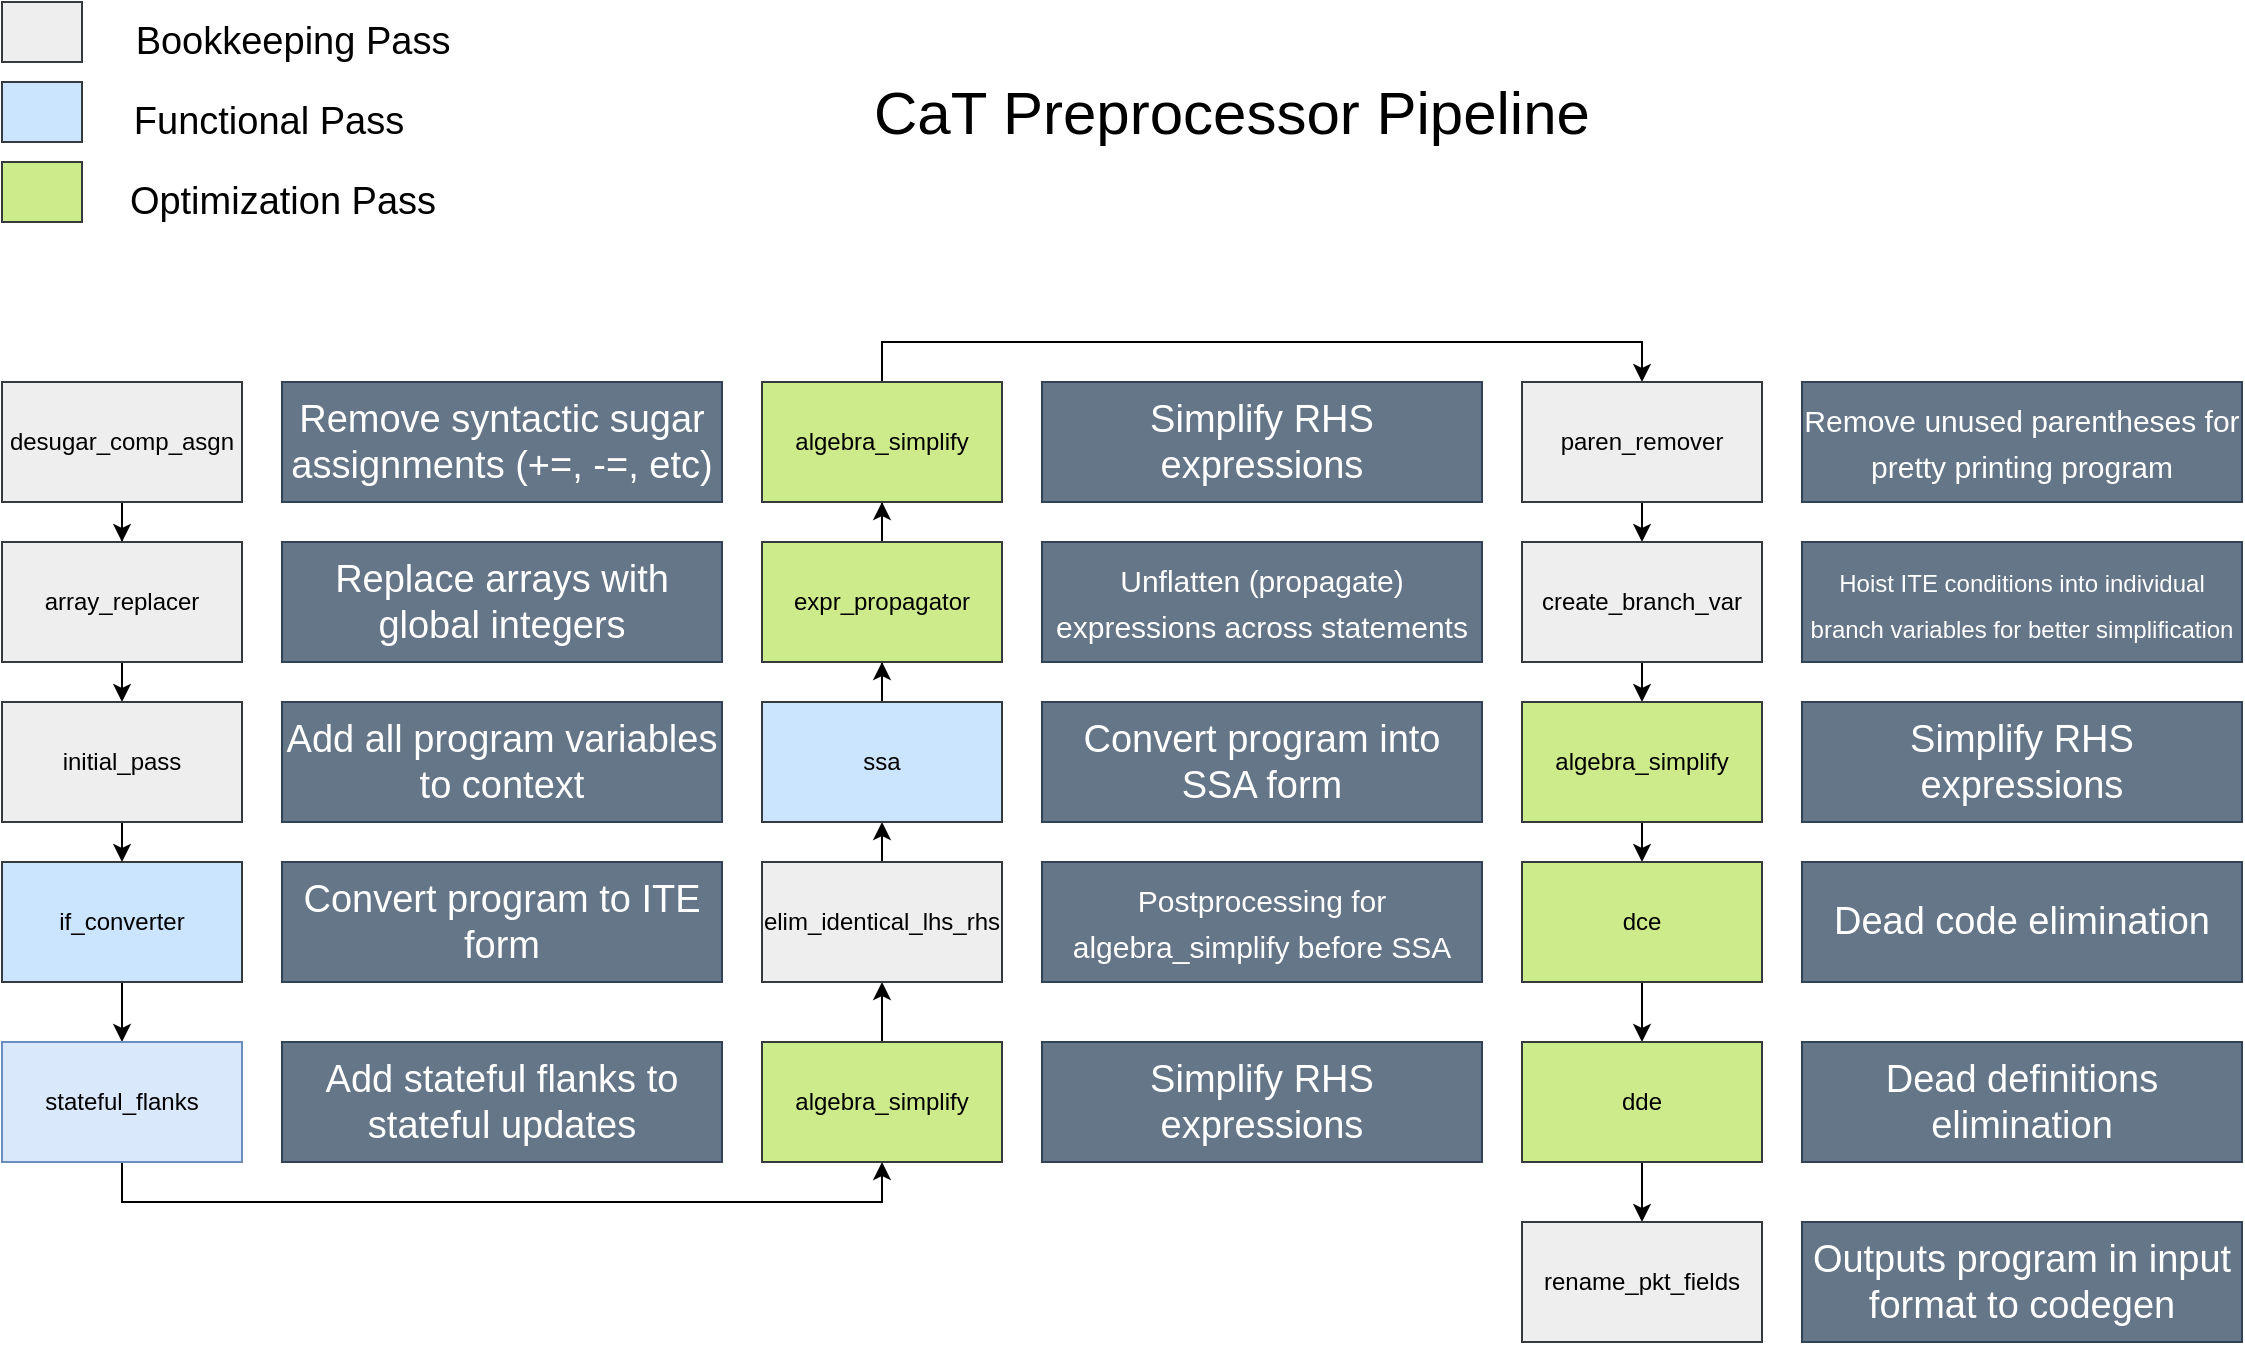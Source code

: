 <mxfile version="19.0.0" type="device"><diagram id="4KBPS0_2W1rbdmoUmvxA" name="Page-1"><mxGraphModel dx="946" dy="1648" grid="1" gridSize="10" guides="1" tooltips="1" connect="1" arrows="1" fold="1" page="1" pageScale="1" pageWidth="850" pageHeight="1100" math="0" shadow="0"><root><mxCell id="0"/><mxCell id="1" parent="0"/><mxCell id="lAB_FV9NqtcVz2_guEnh-5" style="edgeStyle=orthogonalEdgeStyle;rounded=0;orthogonalLoop=1;jettySize=auto;html=1;exitX=0.5;exitY=1;exitDx=0;exitDy=0;" parent="1" source="lAB_FV9NqtcVz2_guEnh-1" target="lAB_FV9NqtcVz2_guEnh-3" edge="1"><mxGeometry relative="1" as="geometry"/></mxCell><mxCell id="lAB_FV9NqtcVz2_guEnh-1" value="if_converter" style="rounded=0;whiteSpace=wrap;html=1;fillColor=#cce5ff;strokeColor=#36393d;" parent="1" vertex="1"><mxGeometry x="40" y="-100" width="120" height="60" as="geometry"/></mxCell><mxCell id="lAB_FV9NqtcVz2_guEnh-23" style="edgeStyle=orthogonalEdgeStyle;rounded=0;orthogonalLoop=1;jettySize=auto;html=1;exitX=0.5;exitY=1;exitDx=0;exitDy=0;entryX=0.5;entryY=1;entryDx=0;entryDy=0;" parent="1" source="lAB_FV9NqtcVz2_guEnh-3" target="lAB_FV9NqtcVz2_guEnh-4" edge="1"><mxGeometry relative="1" as="geometry"/></mxCell><mxCell id="lAB_FV9NqtcVz2_guEnh-3" value="stateful_flanks" style="rounded=0;whiteSpace=wrap;html=1;fillColor=#dae8fc;strokeColor=#6c8ebf;" parent="1" vertex="1"><mxGeometry x="40" y="-10" width="120" height="60" as="geometry"/></mxCell><mxCell id="lAB_FV9NqtcVz2_guEnh-24" style="edgeStyle=orthogonalEdgeStyle;rounded=0;orthogonalLoop=1;jettySize=auto;html=1;exitX=0.5;exitY=0;exitDx=0;exitDy=0;entryX=0.5;entryY=1;entryDx=0;entryDy=0;" parent="1" source="lAB_FV9NqtcVz2_guEnh-4" target="lAB_FV9NqtcVz2_guEnh-8" edge="1"><mxGeometry relative="1" as="geometry"/></mxCell><mxCell id="lAB_FV9NqtcVz2_guEnh-4" value="algebra_simplify" style="rounded=0;whiteSpace=wrap;html=1;fillColor=#cdeb8b;strokeColor=#36393d;" parent="1" vertex="1"><mxGeometry x="420" y="-10" width="120" height="60" as="geometry"/></mxCell><mxCell id="lAB_FV9NqtcVz2_guEnh-30" style="edgeStyle=orthogonalEdgeStyle;rounded=0;orthogonalLoop=1;jettySize=auto;html=1;exitX=0.5;exitY=0;exitDx=0;exitDy=0;entryX=0.5;entryY=1;entryDx=0;entryDy=0;" parent="1" source="lAB_FV9NqtcVz2_guEnh-8" target="lAB_FV9NqtcVz2_guEnh-9" edge="1"><mxGeometry relative="1" as="geometry"/></mxCell><mxCell id="lAB_FV9NqtcVz2_guEnh-8" value="elim_identical_lhs_rhs" style="rounded=0;whiteSpace=wrap;html=1;fillColor=#eeeeee;strokeColor=#36393d;" parent="1" vertex="1"><mxGeometry x="420" y="-100" width="120" height="60" as="geometry"/></mxCell><mxCell id="lAB_FV9NqtcVz2_guEnh-31" style="edgeStyle=orthogonalEdgeStyle;rounded=0;orthogonalLoop=1;jettySize=auto;html=1;exitX=0.5;exitY=0;exitDx=0;exitDy=0;" parent="1" source="lAB_FV9NqtcVz2_guEnh-9" target="lAB_FV9NqtcVz2_guEnh-10" edge="1"><mxGeometry relative="1" as="geometry"/></mxCell><mxCell id="lAB_FV9NqtcVz2_guEnh-9" value="ssa" style="rounded=0;whiteSpace=wrap;html=1;fillColor=#cce5ff;strokeColor=#36393d;" parent="1" vertex="1"><mxGeometry x="420" y="-180" width="120" height="60" as="geometry"/></mxCell><mxCell id="lAB_FV9NqtcVz2_guEnh-32" style="edgeStyle=orthogonalEdgeStyle;rounded=0;orthogonalLoop=1;jettySize=auto;html=1;exitX=0.5;exitY=0;exitDx=0;exitDy=0;" parent="1" source="lAB_FV9NqtcVz2_guEnh-10" target="lAB_FV9NqtcVz2_guEnh-11" edge="1"><mxGeometry relative="1" as="geometry"/></mxCell><mxCell id="lAB_FV9NqtcVz2_guEnh-10" value="expr_propagator" style="rounded=0;whiteSpace=wrap;html=1;fillColor=#cdeb8b;strokeColor=#36393d;" parent="1" vertex="1"><mxGeometry x="420" y="-260" width="120" height="60" as="geometry"/></mxCell><mxCell id="lAB_FV9NqtcVz2_guEnh-33" style="edgeStyle=orthogonalEdgeStyle;rounded=0;orthogonalLoop=1;jettySize=auto;html=1;exitX=0.5;exitY=0;exitDx=0;exitDy=0;entryX=0.5;entryY=0;entryDx=0;entryDy=0;" parent="1" source="lAB_FV9NqtcVz2_guEnh-11" target="lAB_FV9NqtcVz2_guEnh-12" edge="1"><mxGeometry relative="1" as="geometry"/></mxCell><mxCell id="lAB_FV9NqtcVz2_guEnh-11" value="algebra_simplify" style="rounded=0;whiteSpace=wrap;html=1;fillColor=#cdeb8b;strokeColor=#36393d;" parent="1" vertex="1"><mxGeometry x="420" y="-340" width="120" height="60" as="geometry"/></mxCell><mxCell id="lAB_FV9NqtcVz2_guEnh-34" style="edgeStyle=orthogonalEdgeStyle;rounded=0;orthogonalLoop=1;jettySize=auto;html=1;exitX=0.5;exitY=1;exitDx=0;exitDy=0;entryX=0.5;entryY=0;entryDx=0;entryDy=0;" parent="1" source="lAB_FV9NqtcVz2_guEnh-12" target="lAB_FV9NqtcVz2_guEnh-25" edge="1"><mxGeometry relative="1" as="geometry"/></mxCell><mxCell id="lAB_FV9NqtcVz2_guEnh-12" value="paren_remover" style="rounded=0;whiteSpace=wrap;html=1;fillColor=#eeeeee;strokeColor=#36393d;" parent="1" vertex="1"><mxGeometry x="800" y="-340" width="120" height="60" as="geometry"/></mxCell><mxCell id="lAB_FV9NqtcVz2_guEnh-39" style="edgeStyle=orthogonalEdgeStyle;rounded=0;orthogonalLoop=1;jettySize=auto;html=1;exitX=0.5;exitY=1;exitDx=0;exitDy=0;" parent="1" source="lAB_FV9NqtcVz2_guEnh-19" target="lAB_FV9NqtcVz2_guEnh-20" edge="1"><mxGeometry relative="1" as="geometry"/></mxCell><mxCell id="lAB_FV9NqtcVz2_guEnh-19" value="desugar_comp_asgn" style="rounded=0;whiteSpace=wrap;html=1;fillColor=#eeeeee;strokeColor=#36393d;" parent="1" vertex="1"><mxGeometry x="40" y="-340" width="120" height="60" as="geometry"/></mxCell><mxCell id="lAB_FV9NqtcVz2_guEnh-40" style="edgeStyle=orthogonalEdgeStyle;rounded=0;orthogonalLoop=1;jettySize=auto;html=1;exitX=0.5;exitY=1;exitDx=0;exitDy=0;entryX=0.5;entryY=0;entryDx=0;entryDy=0;" parent="1" source="lAB_FV9NqtcVz2_guEnh-20" target="lAB_FV9NqtcVz2_guEnh-22" edge="1"><mxGeometry relative="1" as="geometry"/></mxCell><mxCell id="lAB_FV9NqtcVz2_guEnh-20" value="array_replacer" style="rounded=0;whiteSpace=wrap;html=1;fillColor=#eeeeee;strokeColor=#36393d;" parent="1" vertex="1"><mxGeometry x="40" y="-260" width="120" height="60" as="geometry"/></mxCell><mxCell id="lAB_FV9NqtcVz2_guEnh-41" style="edgeStyle=orthogonalEdgeStyle;rounded=0;orthogonalLoop=1;jettySize=auto;html=1;exitX=0.5;exitY=1;exitDx=0;exitDy=0;entryX=0.5;entryY=0;entryDx=0;entryDy=0;" parent="1" source="lAB_FV9NqtcVz2_guEnh-22" target="lAB_FV9NqtcVz2_guEnh-1" edge="1"><mxGeometry relative="1" as="geometry"/></mxCell><mxCell id="lAB_FV9NqtcVz2_guEnh-22" value="initial_pass" style="rounded=0;whiteSpace=wrap;html=1;fillColor=#eeeeee;strokeColor=#36393d;" parent="1" vertex="1"><mxGeometry x="40" y="-180" width="120" height="60" as="geometry"/></mxCell><mxCell id="lAB_FV9NqtcVz2_guEnh-35" style="edgeStyle=orthogonalEdgeStyle;rounded=0;orthogonalLoop=1;jettySize=auto;html=1;exitX=0.5;exitY=1;exitDx=0;exitDy=0;entryX=0.5;entryY=0;entryDx=0;entryDy=0;" parent="1" source="lAB_FV9NqtcVz2_guEnh-25" target="lAB_FV9NqtcVz2_guEnh-26" edge="1"><mxGeometry relative="1" as="geometry"/></mxCell><mxCell id="lAB_FV9NqtcVz2_guEnh-25" value="create_branch_var" style="rounded=0;whiteSpace=wrap;html=1;fillColor=#eeeeee;strokeColor=#36393d;" parent="1" vertex="1"><mxGeometry x="800" y="-260" width="120" height="60" as="geometry"/></mxCell><mxCell id="lAB_FV9NqtcVz2_guEnh-36" style="edgeStyle=orthogonalEdgeStyle;rounded=0;orthogonalLoop=1;jettySize=auto;html=1;exitX=0.5;exitY=1;exitDx=0;exitDy=0;entryX=0.5;entryY=0;entryDx=0;entryDy=0;" parent="1" source="lAB_FV9NqtcVz2_guEnh-26" target="lAB_FV9NqtcVz2_guEnh-27" edge="1"><mxGeometry relative="1" as="geometry"/></mxCell><mxCell id="lAB_FV9NqtcVz2_guEnh-26" value="algebra_simplify" style="rounded=0;whiteSpace=wrap;html=1;fillColor=#cdeb8b;strokeColor=#36393d;" parent="1" vertex="1"><mxGeometry x="800" y="-180" width="120" height="60" as="geometry"/></mxCell><mxCell id="lAB_FV9NqtcVz2_guEnh-37" style="edgeStyle=orthogonalEdgeStyle;rounded=0;orthogonalLoop=1;jettySize=auto;html=1;exitX=0.5;exitY=1;exitDx=0;exitDy=0;entryX=0.5;entryY=0;entryDx=0;entryDy=0;" parent="1" source="lAB_FV9NqtcVz2_guEnh-27" target="lAB_FV9NqtcVz2_guEnh-28" edge="1"><mxGeometry relative="1" as="geometry"/></mxCell><mxCell id="lAB_FV9NqtcVz2_guEnh-27" value="dce" style="rounded=0;whiteSpace=wrap;html=1;fillColor=#cdeb8b;strokeColor=#36393d;" parent="1" vertex="1"><mxGeometry x="800" y="-100" width="120" height="60" as="geometry"/></mxCell><mxCell id="lAB_FV9NqtcVz2_guEnh-38" style="edgeStyle=orthogonalEdgeStyle;rounded=0;orthogonalLoop=1;jettySize=auto;html=1;exitX=0.5;exitY=1;exitDx=0;exitDy=0;entryX=0.5;entryY=0;entryDx=0;entryDy=0;" parent="1" source="lAB_FV9NqtcVz2_guEnh-28" target="lAB_FV9NqtcVz2_guEnh-29" edge="1"><mxGeometry relative="1" as="geometry"/></mxCell><mxCell id="lAB_FV9NqtcVz2_guEnh-28" value="dde" style="rounded=0;whiteSpace=wrap;html=1;fillColor=#cdeb8b;strokeColor=#36393d;" parent="1" vertex="1"><mxGeometry x="800" y="-10" width="120" height="60" as="geometry"/></mxCell><mxCell id="lAB_FV9NqtcVz2_guEnh-29" value="rename_pkt_fields" style="rounded=0;whiteSpace=wrap;html=1;fillColor=#eeeeee;strokeColor=#36393d;" parent="1" vertex="1"><mxGeometry x="800" y="80" width="120" height="60" as="geometry"/></mxCell><mxCell id="lAB_FV9NqtcVz2_guEnh-43" value="" style="rounded=0;whiteSpace=wrap;html=1;fillColor=#eeeeee;strokeColor=#36393d;" parent="1" vertex="1"><mxGeometry x="40" y="-530" width="40" height="30" as="geometry"/></mxCell><mxCell id="lAB_FV9NqtcVz2_guEnh-44" value="" style="rounded=0;whiteSpace=wrap;html=1;fillColor=#cce5ff;strokeColor=#36393d;" parent="1" vertex="1"><mxGeometry x="40" y="-490" width="40" height="30" as="geometry"/></mxCell><mxCell id="lAB_FV9NqtcVz2_guEnh-45" value="" style="rounded=0;whiteSpace=wrap;html=1;fillColor=#cdeb8b;strokeColor=#36393d;" parent="1" vertex="1"><mxGeometry x="40" y="-450" width="40" height="30" as="geometry"/></mxCell><mxCell id="lAB_FV9NqtcVz2_guEnh-46" value="&lt;font style=&quot;font-size: 19px;&quot;&gt;Bookkeeping Pass&lt;/font&gt;" style="text;html=1;align=center;verticalAlign=middle;resizable=0;points=[];autosize=1;strokeColor=none;fillColor=none;" parent="1" vertex="1"><mxGeometry x="100" y="-520" width="170" height="20" as="geometry"/></mxCell><mxCell id="lAB_FV9NqtcVz2_guEnh-47" value="&lt;font style=&quot;font-size: 19px;&quot;&gt;Functional Pass&lt;/font&gt;" style="text;html=1;align=center;verticalAlign=middle;resizable=0;points=[];autosize=1;strokeColor=none;fillColor=none;" parent="1" vertex="1"><mxGeometry x="98" y="-480" width="150" height="20" as="geometry"/></mxCell><mxCell id="lAB_FV9NqtcVz2_guEnh-48" value="&lt;font style=&quot;font-size: 19px;&quot;&gt;Optimization Pass&lt;/font&gt;" style="text;html=1;align=center;verticalAlign=middle;resizable=0;points=[];autosize=1;strokeColor=none;fillColor=none;" parent="1" vertex="1"><mxGeometry x="95" y="-440" width="170" height="20" as="geometry"/></mxCell><mxCell id="lAB_FV9NqtcVz2_guEnh-50" value="Remove syntactic sugar assignments (+=, -=, etc)" style="rounded=0;whiteSpace=wrap;html=1;fontSize=19;fillColor=#647687;fontColor=#ffffff;strokeColor=#314354;" parent="1" vertex="1"><mxGeometry x="180" y="-340" width="220" height="60" as="geometry"/></mxCell><mxCell id="lAB_FV9NqtcVz2_guEnh-51" value="Replace arrays with global integers" style="rounded=0;whiteSpace=wrap;html=1;fontSize=19;fillColor=#647687;fontColor=#ffffff;strokeColor=#314354;" parent="1" vertex="1"><mxGeometry x="180" y="-260" width="220" height="60" as="geometry"/></mxCell><mxCell id="lAB_FV9NqtcVz2_guEnh-52" value="Add all program variables to context" style="rounded=0;whiteSpace=wrap;html=1;fontSize=19;fillColor=#647687;fontColor=#ffffff;strokeColor=#314354;" parent="1" vertex="1"><mxGeometry x="180" y="-180" width="220" height="60" as="geometry"/></mxCell><mxCell id="lAB_FV9NqtcVz2_guEnh-53" value="Convert program to ITE form" style="rounded=0;whiteSpace=wrap;html=1;fontSize=19;fillColor=#647687;fontColor=#ffffff;strokeColor=#314354;" parent="1" vertex="1"><mxGeometry x="180" y="-100" width="220" height="60" as="geometry"/></mxCell><mxCell id="lAB_FV9NqtcVz2_guEnh-54" value="Add stateful flanks to stateful updates" style="rounded=0;whiteSpace=wrap;html=1;fontSize=19;fillColor=#647687;fontColor=#ffffff;strokeColor=#314354;" parent="1" vertex="1"><mxGeometry x="180" y="-10" width="220" height="60" as="geometry"/></mxCell><mxCell id="lAB_FV9NqtcVz2_guEnh-55" value="Simplify RHS expressions" style="rounded=0;whiteSpace=wrap;html=1;fontSize=19;fillColor=#647687;fontColor=#ffffff;strokeColor=#314354;" parent="1" vertex="1"><mxGeometry x="560" y="-340" width="220" height="60" as="geometry"/></mxCell><mxCell id="lAB_FV9NqtcVz2_guEnh-56" value="&lt;font style=&quot;font-size: 15px;&quot;&gt;Unflatten (propagate) expressions across statements&lt;/font&gt;" style="rounded=0;whiteSpace=wrap;html=1;fontSize=19;fillColor=#647687;fontColor=#ffffff;strokeColor=#314354;" parent="1" vertex="1"><mxGeometry x="560" y="-260" width="220" height="60" as="geometry"/></mxCell><mxCell id="lAB_FV9NqtcVz2_guEnh-57" value="Convert program into SSA form" style="rounded=0;whiteSpace=wrap;html=1;fontSize=19;fillColor=#647687;fontColor=#ffffff;strokeColor=#314354;" parent="1" vertex="1"><mxGeometry x="560" y="-180" width="220" height="60" as="geometry"/></mxCell><mxCell id="lAB_FV9NqtcVz2_guEnh-58" value="&lt;font style=&quot;font-size: 15px;&quot;&gt;Postprocessing for algebra_simplify before SSA&lt;br&gt;&lt;/font&gt;" style="rounded=0;whiteSpace=wrap;html=1;fontSize=19;fillColor=#647687;fontColor=#ffffff;strokeColor=#314354;" parent="1" vertex="1"><mxGeometry x="560" y="-100" width="220" height="60" as="geometry"/></mxCell><mxCell id="lAB_FV9NqtcVz2_guEnh-59" value="Simplify RHS expressions" style="rounded=0;whiteSpace=wrap;html=1;fontSize=19;fillColor=#647687;fontColor=#ffffff;strokeColor=#314354;" parent="1" vertex="1"><mxGeometry x="560" y="-10" width="220" height="60" as="geometry"/></mxCell><mxCell id="lAB_FV9NqtcVz2_guEnh-60" value="&lt;font style=&quot;font-size: 15px;&quot;&gt;Remove unused parentheses for pretty printing program&lt;br&gt;&lt;/font&gt;" style="rounded=0;whiteSpace=wrap;html=1;fontSize=19;fillColor=#647687;fontColor=#ffffff;strokeColor=#314354;" parent="1" vertex="1"><mxGeometry x="940" y="-340" width="220" height="60" as="geometry"/></mxCell><mxCell id="lAB_FV9NqtcVz2_guEnh-61" value="&lt;font style=&quot;font-size: 12px;&quot;&gt;Hoist ITE conditions into individual branch variables for better simplification&lt;br&gt;&lt;/font&gt;" style="rounded=0;whiteSpace=wrap;html=1;fontSize=19;fillColor=#647687;fontColor=#ffffff;strokeColor=#314354;" parent="1" vertex="1"><mxGeometry x="940" y="-260" width="220" height="60" as="geometry"/></mxCell><mxCell id="lAB_FV9NqtcVz2_guEnh-62" value="Simplify RHS expressions" style="rounded=0;whiteSpace=wrap;html=1;fontSize=19;fillColor=#647687;fontColor=#ffffff;strokeColor=#314354;" parent="1" vertex="1"><mxGeometry x="940" y="-180" width="220" height="60" as="geometry"/></mxCell><mxCell id="lAB_FV9NqtcVz2_guEnh-63" value="Dead code elimination" style="rounded=0;whiteSpace=wrap;html=1;fontSize=19;fillColor=#647687;fontColor=#ffffff;strokeColor=#314354;" parent="1" vertex="1"><mxGeometry x="940" y="-100" width="220" height="60" as="geometry"/></mxCell><mxCell id="lAB_FV9NqtcVz2_guEnh-64" value="Dead definitions elimination" style="rounded=0;whiteSpace=wrap;html=1;fontSize=19;fillColor=#647687;fontColor=#ffffff;strokeColor=#314354;" parent="1" vertex="1"><mxGeometry x="940" y="-10" width="220" height="60" as="geometry"/></mxCell><mxCell id="lAB_FV9NqtcVz2_guEnh-65" value="Outputs program in input format to codegen" style="rounded=0;whiteSpace=wrap;html=1;fontSize=19;fillColor=#647687;fontColor=#ffffff;strokeColor=#314354;" parent="1" vertex="1"><mxGeometry x="940" y="80" width="220" height="60" as="geometry"/></mxCell><mxCell id="lAB_FV9NqtcVz2_guEnh-66" value="&lt;font style=&quot;font-size: 30px;&quot;&gt;CaT Preprocessor Pipeline&lt;br&gt;&lt;/font&gt;" style="text;html=1;strokeColor=none;fillColor=none;align=center;verticalAlign=middle;whiteSpace=wrap;rounded=0;fontSize=12;" parent="1" vertex="1"><mxGeometry x="440" y="-490" width="430" height="30" as="geometry"/></mxCell></root></mxGraphModel></diagram></mxfile>